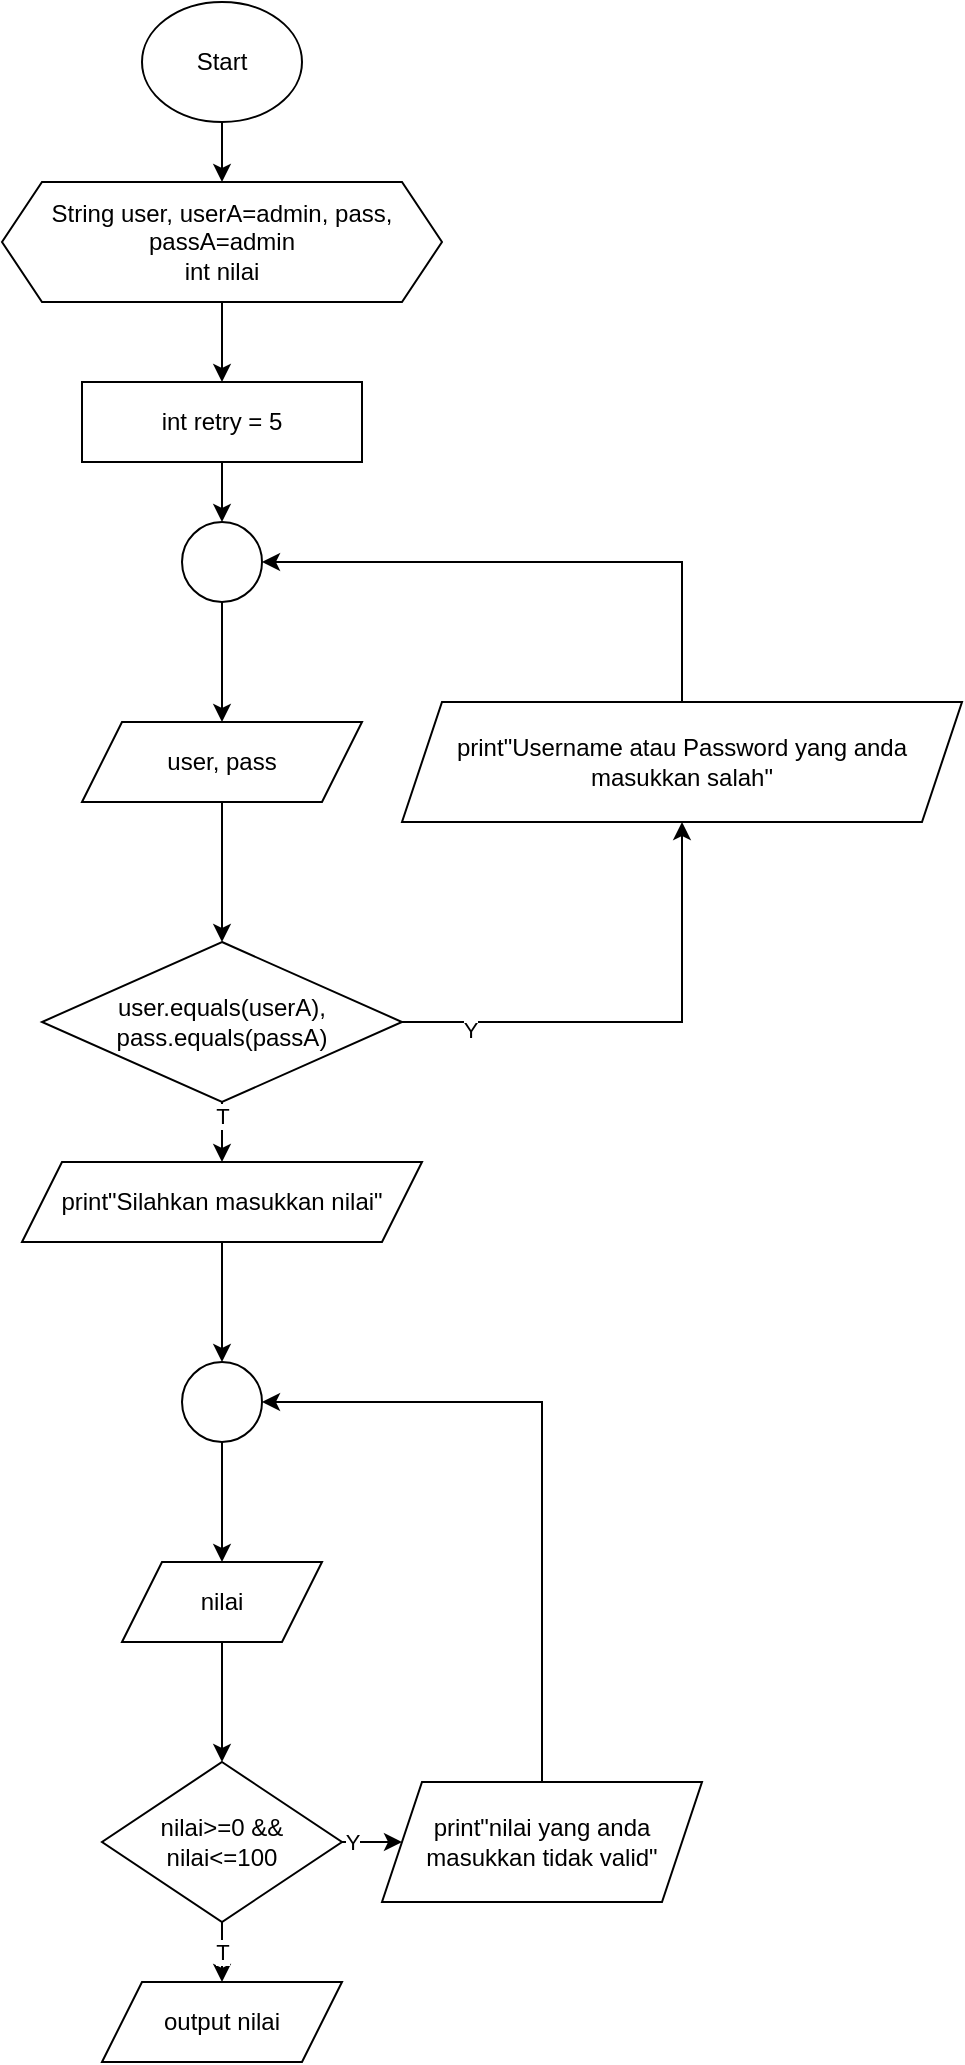 <mxfile version="22.0.4" type="github">
  <diagram name="Page-1" id="nOC1KPf3LDb-AHaN5sYJ">
    <mxGraphModel dx="1050" dy="566" grid="1" gridSize="10" guides="1" tooltips="1" connect="1" arrows="1" fold="1" page="1" pageScale="1" pageWidth="850" pageHeight="1100" math="0" shadow="0">
      <root>
        <mxCell id="0" />
        <mxCell id="1" parent="0" />
        <mxCell id="tZppoNNmPaH_kGu1oLuZ-5" style="edgeStyle=orthogonalEdgeStyle;rounded=0;orthogonalLoop=1;jettySize=auto;html=1;" edge="1" parent="1" source="tZppoNNmPaH_kGu1oLuZ-1" target="tZppoNNmPaH_kGu1oLuZ-2">
          <mxGeometry relative="1" as="geometry" />
        </mxCell>
        <mxCell id="tZppoNNmPaH_kGu1oLuZ-1" value="Start" style="ellipse;whiteSpace=wrap;html=1;" vertex="1" parent="1">
          <mxGeometry x="80" y="40" width="80" height="60" as="geometry" />
        </mxCell>
        <mxCell id="tZppoNNmPaH_kGu1oLuZ-17" style="edgeStyle=orthogonalEdgeStyle;rounded=0;orthogonalLoop=1;jettySize=auto;html=1;" edge="1" parent="1" source="tZppoNNmPaH_kGu1oLuZ-2" target="tZppoNNmPaH_kGu1oLuZ-15">
          <mxGeometry relative="1" as="geometry" />
        </mxCell>
        <mxCell id="tZppoNNmPaH_kGu1oLuZ-2" value="String user, userA=admin, pass, passA=admin&lt;br&gt;int nilai" style="shape=hexagon;perimeter=hexagonPerimeter2;whiteSpace=wrap;html=1;fixedSize=1;" vertex="1" parent="1">
          <mxGeometry x="10" y="130" width="220" height="60" as="geometry" />
        </mxCell>
        <mxCell id="tZppoNNmPaH_kGu1oLuZ-8" style="edgeStyle=orthogonalEdgeStyle;rounded=0;orthogonalLoop=1;jettySize=auto;html=1;" edge="1" parent="1" source="tZppoNNmPaH_kGu1oLuZ-4" target="tZppoNNmPaH_kGu1oLuZ-7">
          <mxGeometry relative="1" as="geometry" />
        </mxCell>
        <mxCell id="tZppoNNmPaH_kGu1oLuZ-22" style="edgeStyle=orthogonalEdgeStyle;rounded=0;orthogonalLoop=1;jettySize=auto;html=1;exitX=1;exitY=0.5;exitDx=0;exitDy=0;" edge="1" parent="1" source="tZppoNNmPaH_kGu1oLuZ-7" target="tZppoNNmPaH_kGu1oLuZ-21">
          <mxGeometry relative="1" as="geometry">
            <mxPoint x="360" y="470" as="targetPoint" />
          </mxGeometry>
        </mxCell>
        <mxCell id="tZppoNNmPaH_kGu1oLuZ-37" value="Y" style="edgeLabel;html=1;align=center;verticalAlign=middle;resizable=0;points=[];" vertex="1" connectable="0" parent="tZppoNNmPaH_kGu1oLuZ-22">
          <mxGeometry x="-0.722" y="-4" relative="1" as="geometry">
            <mxPoint as="offset" />
          </mxGeometry>
        </mxCell>
        <mxCell id="tZppoNNmPaH_kGu1oLuZ-25" style="edgeStyle=orthogonalEdgeStyle;rounded=0;orthogonalLoop=1;jettySize=auto;html=1;" edge="1" parent="1" source="tZppoNNmPaH_kGu1oLuZ-7" target="tZppoNNmPaH_kGu1oLuZ-24">
          <mxGeometry relative="1" as="geometry" />
        </mxCell>
        <mxCell id="tZppoNNmPaH_kGu1oLuZ-38" value="T" style="edgeLabel;html=1;align=center;verticalAlign=middle;resizable=0;points=[];" vertex="1" connectable="0" parent="tZppoNNmPaH_kGu1oLuZ-25">
          <mxGeometry x="-0.736" relative="1" as="geometry">
            <mxPoint as="offset" />
          </mxGeometry>
        </mxCell>
        <mxCell id="tZppoNNmPaH_kGu1oLuZ-7" value="user.equals(userA),&lt;br&gt;pass.equals(passA)" style="rhombus;whiteSpace=wrap;html=1;" vertex="1" parent="1">
          <mxGeometry x="30" y="510" width="180" height="80" as="geometry" />
        </mxCell>
        <mxCell id="tZppoNNmPaH_kGu1oLuZ-13" value="" style="edgeStyle=orthogonalEdgeStyle;rounded=0;orthogonalLoop=1;jettySize=auto;html=1;exitX=0.5;exitY=1;exitDx=0;exitDy=0;" edge="1" parent="1" source="tZppoNNmPaH_kGu1oLuZ-15" target="tZppoNNmPaH_kGu1oLuZ-12">
          <mxGeometry relative="1" as="geometry">
            <mxPoint x="120" y="250" as="sourcePoint" />
            <mxPoint x="120" y="510" as="targetPoint" />
          </mxGeometry>
        </mxCell>
        <mxCell id="tZppoNNmPaH_kGu1oLuZ-19" style="edgeStyle=orthogonalEdgeStyle;rounded=0;orthogonalLoop=1;jettySize=auto;html=1;" edge="1" parent="1" source="tZppoNNmPaH_kGu1oLuZ-12" target="tZppoNNmPaH_kGu1oLuZ-4">
          <mxGeometry relative="1" as="geometry" />
        </mxCell>
        <mxCell id="tZppoNNmPaH_kGu1oLuZ-12" value="" style="ellipse;whiteSpace=wrap;html=1;aspect=fixed;" vertex="1" parent="1">
          <mxGeometry x="100" y="300" width="40" height="40" as="geometry" />
        </mxCell>
        <mxCell id="tZppoNNmPaH_kGu1oLuZ-15" value="int retry = 5" style="rounded=0;whiteSpace=wrap;html=1;" vertex="1" parent="1">
          <mxGeometry x="50" y="230" width="140" height="40" as="geometry" />
        </mxCell>
        <mxCell id="tZppoNNmPaH_kGu1oLuZ-4" value="user, pass" style="shape=parallelogram;perimeter=parallelogramPerimeter;whiteSpace=wrap;html=1;fixedSize=1;" vertex="1" parent="1">
          <mxGeometry x="50" y="400" width="140" height="40" as="geometry" />
        </mxCell>
        <mxCell id="tZppoNNmPaH_kGu1oLuZ-23" style="edgeStyle=orthogonalEdgeStyle;rounded=0;orthogonalLoop=1;jettySize=auto;html=1;" edge="1" parent="1" target="tZppoNNmPaH_kGu1oLuZ-12">
          <mxGeometry relative="1" as="geometry">
            <mxPoint x="350" y="390" as="sourcePoint" />
            <mxPoint x="130" y="320" as="targetPoint" />
            <Array as="points">
              <mxPoint x="350" y="320" />
            </Array>
          </mxGeometry>
        </mxCell>
        <mxCell id="tZppoNNmPaH_kGu1oLuZ-21" value="print&quot;Username atau Password yang anda masukkan salah&quot;" style="shape=parallelogram;perimeter=parallelogramPerimeter;whiteSpace=wrap;html=1;fixedSize=1;" vertex="1" parent="1">
          <mxGeometry x="210" y="390" width="280" height="60" as="geometry" />
        </mxCell>
        <mxCell id="tZppoNNmPaH_kGu1oLuZ-27" style="edgeStyle=orthogonalEdgeStyle;rounded=0;orthogonalLoop=1;jettySize=auto;html=1;entryX=0.5;entryY=0;entryDx=0;entryDy=0;" edge="1" parent="1" source="tZppoNNmPaH_kGu1oLuZ-24" target="tZppoNNmPaH_kGu1oLuZ-30">
          <mxGeometry relative="1" as="geometry">
            <mxPoint x="120" y="710" as="targetPoint" />
          </mxGeometry>
        </mxCell>
        <mxCell id="tZppoNNmPaH_kGu1oLuZ-24" value="print&quot;Silahkan masukkan nilai&quot;" style="shape=parallelogram;perimeter=parallelogramPerimeter;whiteSpace=wrap;html=1;fixedSize=1;" vertex="1" parent="1">
          <mxGeometry x="20" y="620" width="200" height="40" as="geometry" />
        </mxCell>
        <mxCell id="tZppoNNmPaH_kGu1oLuZ-29" style="edgeStyle=orthogonalEdgeStyle;rounded=0;orthogonalLoop=1;jettySize=auto;html=1;entryX=0.5;entryY=0;entryDx=0;entryDy=0;" edge="1" parent="1" source="tZppoNNmPaH_kGu1oLuZ-30" target="tZppoNNmPaH_kGu1oLuZ-39">
          <mxGeometry relative="1" as="geometry" />
        </mxCell>
        <mxCell id="tZppoNNmPaH_kGu1oLuZ-33" value="Y" style="edgeStyle=orthogonalEdgeStyle;rounded=0;orthogonalLoop=1;jettySize=auto;html=1;" edge="1" parent="1" source="tZppoNNmPaH_kGu1oLuZ-28" target="tZppoNNmPaH_kGu1oLuZ-32">
          <mxGeometry relative="1" as="geometry" />
        </mxCell>
        <mxCell id="tZppoNNmPaH_kGu1oLuZ-36" value="T" style="edgeStyle=orthogonalEdgeStyle;rounded=0;orthogonalLoop=1;jettySize=auto;html=1;" edge="1" parent="1" source="tZppoNNmPaH_kGu1oLuZ-28" target="tZppoNNmPaH_kGu1oLuZ-35">
          <mxGeometry relative="1" as="geometry" />
        </mxCell>
        <mxCell id="tZppoNNmPaH_kGu1oLuZ-28" value="nilai&amp;gt;=0 &amp;amp;&amp;amp; nilai&amp;lt;=100" style="rhombus;whiteSpace=wrap;html=1;" vertex="1" parent="1">
          <mxGeometry x="60" y="920" width="120" height="80" as="geometry" />
        </mxCell>
        <mxCell id="tZppoNNmPaH_kGu1oLuZ-30" value="" style="ellipse;whiteSpace=wrap;html=1;aspect=fixed;" vertex="1" parent="1">
          <mxGeometry x="100" y="720" width="40" height="40" as="geometry" />
        </mxCell>
        <mxCell id="tZppoNNmPaH_kGu1oLuZ-34" style="edgeStyle=orthogonalEdgeStyle;rounded=0;orthogonalLoop=1;jettySize=auto;html=1;" edge="1" parent="1" source="tZppoNNmPaH_kGu1oLuZ-32" target="tZppoNNmPaH_kGu1oLuZ-30">
          <mxGeometry relative="1" as="geometry">
            <Array as="points">
              <mxPoint x="280" y="740" />
            </Array>
          </mxGeometry>
        </mxCell>
        <mxCell id="tZppoNNmPaH_kGu1oLuZ-32" value="print&quot;nilai yang anda masukkan tidak valid&quot;" style="shape=parallelogram;perimeter=parallelogramPerimeter;whiteSpace=wrap;html=1;fixedSize=1;" vertex="1" parent="1">
          <mxGeometry x="200" y="930" width="160" height="60" as="geometry" />
        </mxCell>
        <mxCell id="tZppoNNmPaH_kGu1oLuZ-35" value="output nilai" style="shape=parallelogram;perimeter=parallelogramPerimeter;whiteSpace=wrap;html=1;fixedSize=1;" vertex="1" parent="1">
          <mxGeometry x="60" y="1030" width="120" height="40" as="geometry" />
        </mxCell>
        <mxCell id="tZppoNNmPaH_kGu1oLuZ-40" style="edgeStyle=orthogonalEdgeStyle;rounded=0;orthogonalLoop=1;jettySize=auto;html=1;entryX=0.5;entryY=0;entryDx=0;entryDy=0;" edge="1" parent="1" source="tZppoNNmPaH_kGu1oLuZ-39" target="tZppoNNmPaH_kGu1oLuZ-28">
          <mxGeometry relative="1" as="geometry" />
        </mxCell>
        <mxCell id="tZppoNNmPaH_kGu1oLuZ-39" value="nilai" style="shape=parallelogram;perimeter=parallelogramPerimeter;whiteSpace=wrap;html=1;fixedSize=1;" vertex="1" parent="1">
          <mxGeometry x="70" y="820" width="100" height="40" as="geometry" />
        </mxCell>
      </root>
    </mxGraphModel>
  </diagram>
</mxfile>
